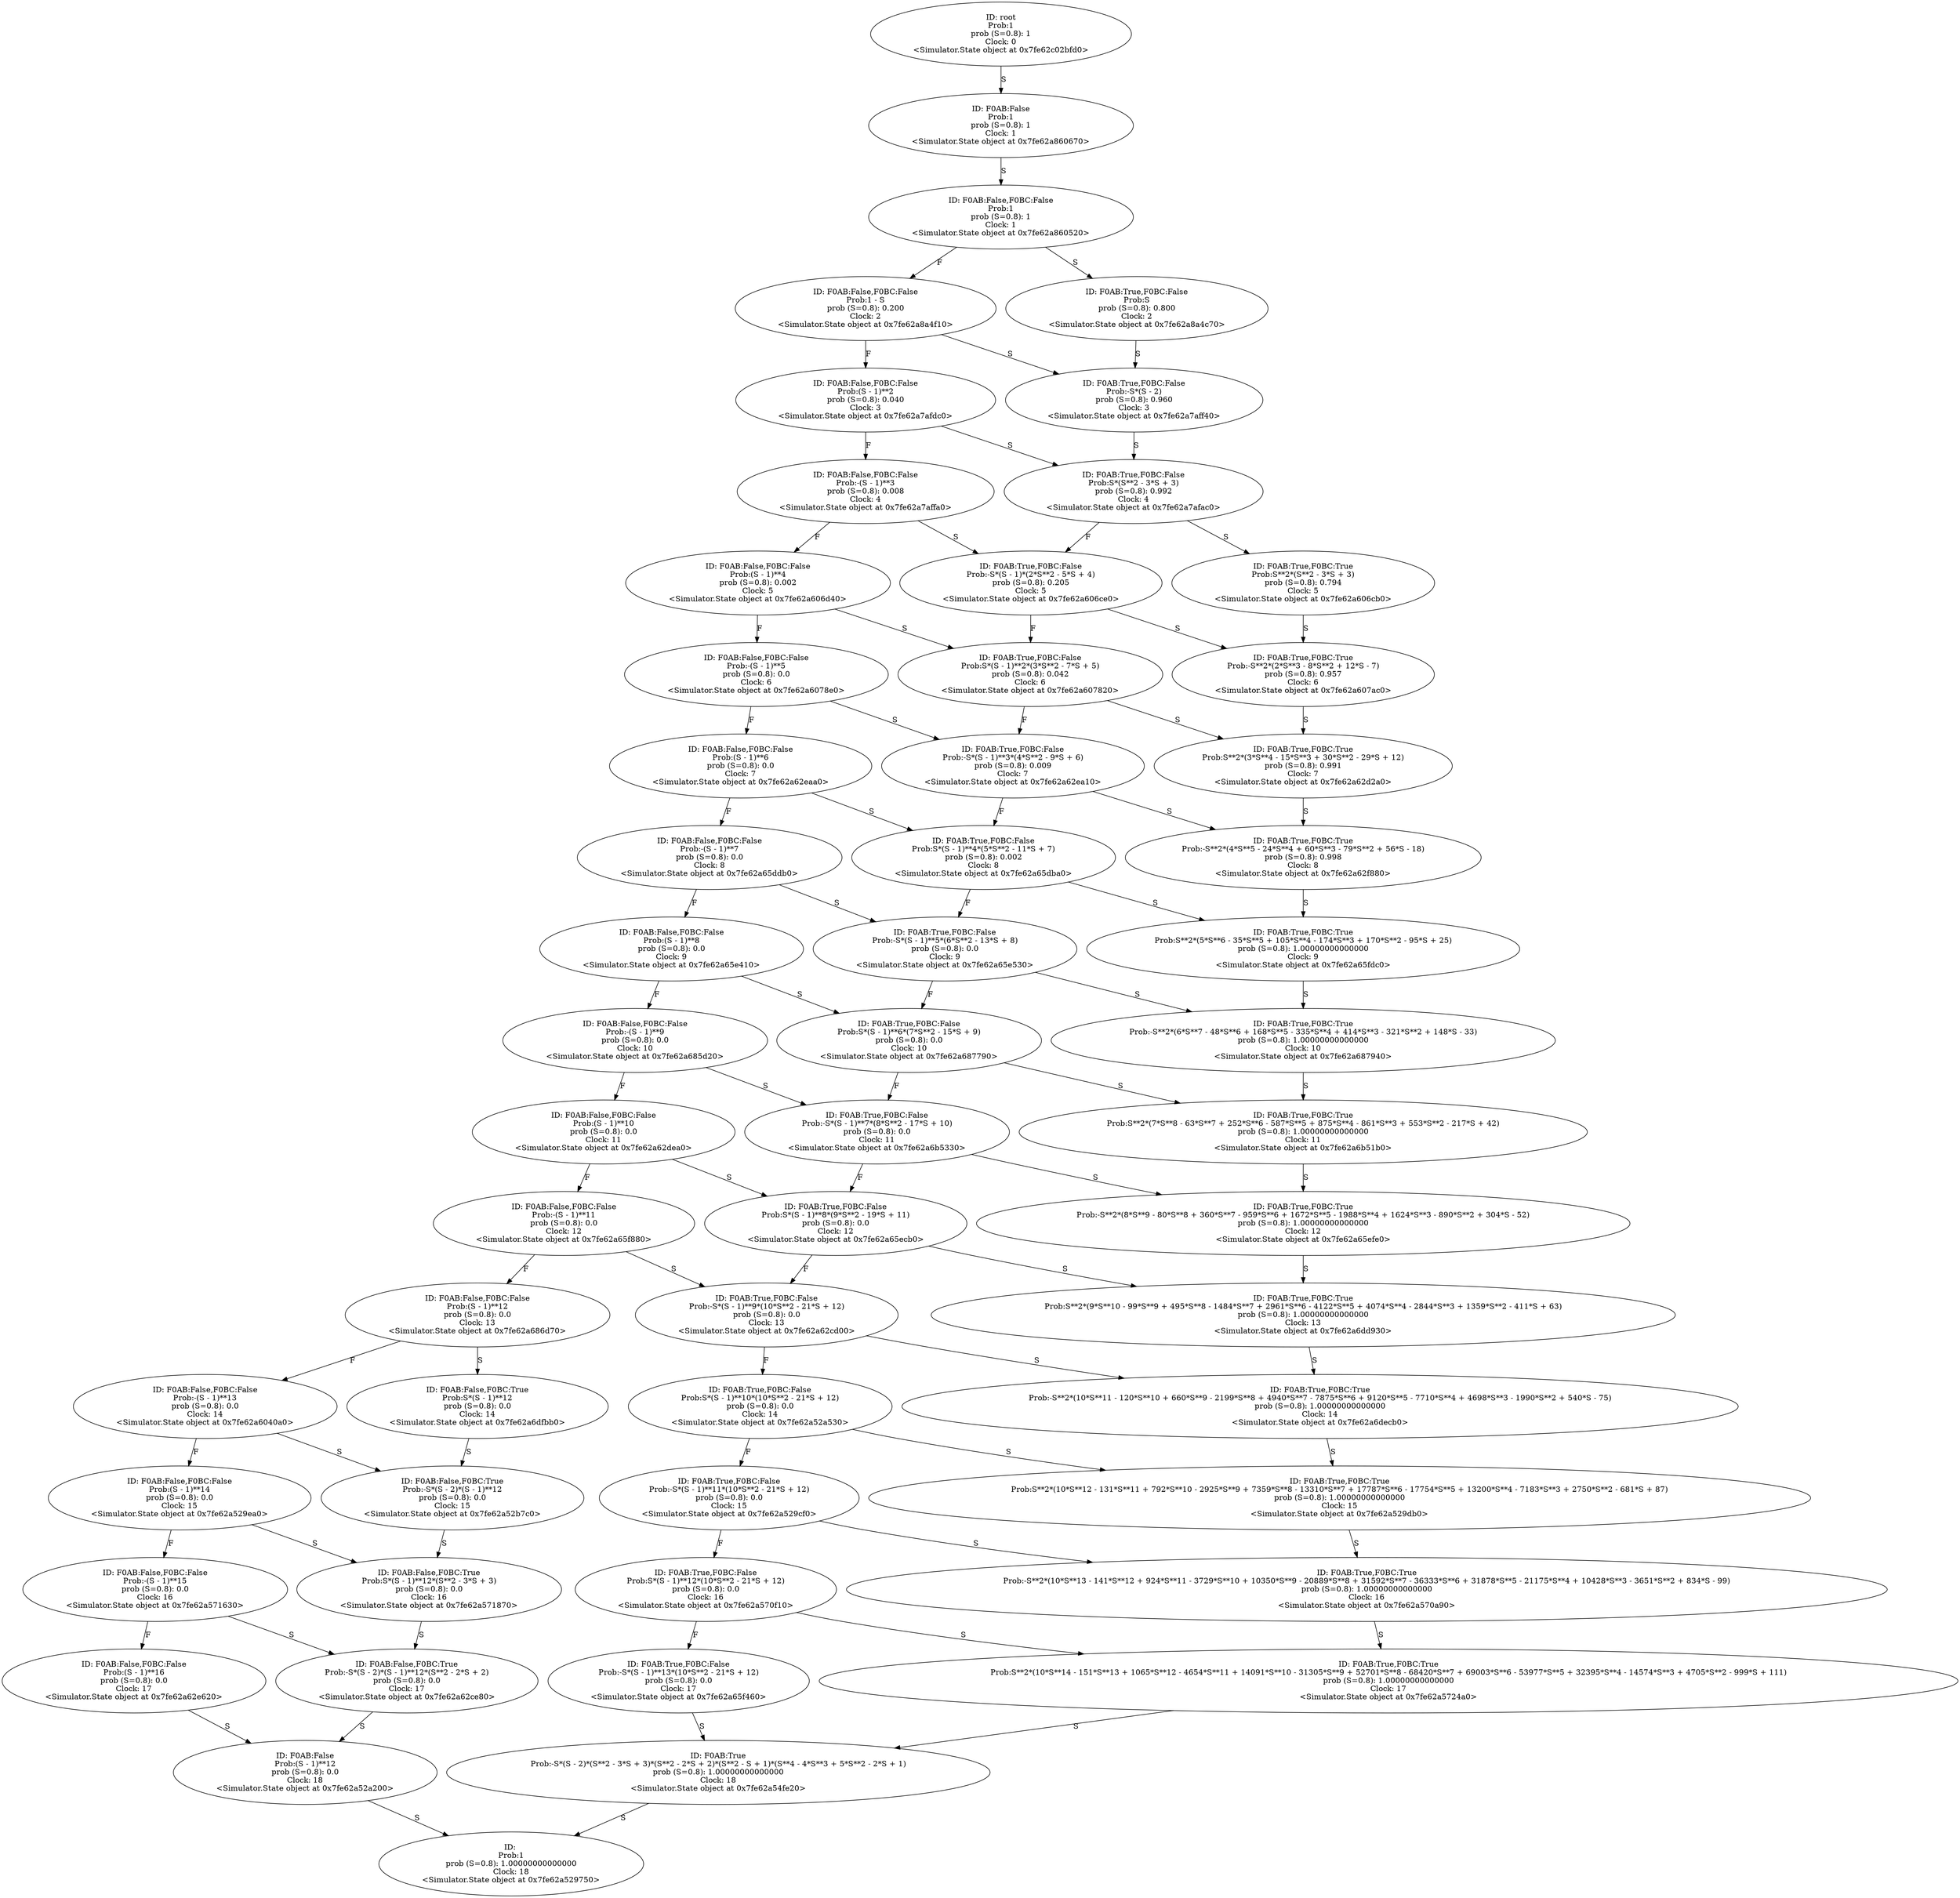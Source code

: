 digraph "./Output/PenTest.wrp" {
	<Simulator.State object at 0x7fe62c02bfd0> [label="ID: root
Prob:1
prob (S=0.8): 1
Clock: 0
<Simulator.State object at 0x7fe62c02bfd0>"]
	<Simulator.State object at 0x7fe62c02bfd0> -> <Simulator.State object at 0x7fe62a860670> [label=S]
	<Simulator.State object at 0x7fe62a860670> [label="ID: F0AB:False
Prob:1
prob (S=0.8): 1
Clock: 1
<Simulator.State object at 0x7fe62a860670>"]
	<Simulator.State object at 0x7fe62a860670> -> <Simulator.State object at 0x7fe62a860520> [label=S]
	<Simulator.State object at 0x7fe62a860520> [label="ID: F0AB:False,F0BC:False
Prob:1
prob (S=0.8): 1
Clock: 1
<Simulator.State object at 0x7fe62a860520>"]
	<Simulator.State object at 0x7fe62a860520> -> <Simulator.State object at 0x7fe62a8a4f10> [label=F]
	<Simulator.State object at 0x7fe62a860520> -> <Simulator.State object at 0x7fe62a8a4c70> [label=S]
	<Simulator.State object at 0x7fe62a8a4f10> [label="ID: F0AB:False,F0BC:False
Prob:1 - S
prob (S=0.8): 0.200
Clock: 2
<Simulator.State object at 0x7fe62a8a4f10>"]
	<Simulator.State object at 0x7fe62a8a4f10> -> <Simulator.State object at 0x7fe62a7afdc0> [label=F]
	<Simulator.State object at 0x7fe62a8a4f10> -> <Simulator.State object at 0x7fe62a7aff40> [label=S]
	<Simulator.State object at 0x7fe62a8a4c70> [label="ID: F0AB:True,F0BC:False
Prob:S
prob (S=0.8): 0.800
Clock: 2
<Simulator.State object at 0x7fe62a8a4c70>"]
	<Simulator.State object at 0x7fe62a8a4c70> -> <Simulator.State object at 0x7fe62a7aff40> [label=S]
	<Simulator.State object at 0x7fe62a7afdc0> [label="ID: F0AB:False,F0BC:False
Prob:(S - 1)**2
prob (S=0.8): 0.040
Clock: 3
<Simulator.State object at 0x7fe62a7afdc0>"]
	<Simulator.State object at 0x7fe62a7afdc0> -> <Simulator.State object at 0x7fe62a7affa0> [label=F]
	<Simulator.State object at 0x7fe62a7afdc0> -> <Simulator.State object at 0x7fe62a7afac0> [label=S]
	<Simulator.State object at 0x7fe62a7aff40> [label="ID: F0AB:True,F0BC:False
Prob:-S*(S - 2)
prob (S=0.8): 0.960
Clock: 3
<Simulator.State object at 0x7fe62a7aff40>"]
	<Simulator.State object at 0x7fe62a7aff40> -> <Simulator.State object at 0x7fe62a7afac0> [label=S]
	<Simulator.State object at 0x7fe62a7affa0> [label="ID: F0AB:False,F0BC:False
Prob:-(S - 1)**3
prob (S=0.8): 0.008
Clock: 4
<Simulator.State object at 0x7fe62a7affa0>"]
	<Simulator.State object at 0x7fe62a7affa0> -> <Simulator.State object at 0x7fe62a606d40> [label=F]
	<Simulator.State object at 0x7fe62a7affa0> -> <Simulator.State object at 0x7fe62a606ce0> [label=S]
	<Simulator.State object at 0x7fe62a7afac0> [label="ID: F0AB:True,F0BC:False
Prob:S*(S**2 - 3*S + 3)
prob (S=0.8): 0.992
Clock: 4
<Simulator.State object at 0x7fe62a7afac0>"]
	<Simulator.State object at 0x7fe62a7afac0> -> <Simulator.State object at 0x7fe62a606ce0> [label=F]
	<Simulator.State object at 0x7fe62a7afac0> -> <Simulator.State object at 0x7fe62a606cb0> [label=S]
	<Simulator.State object at 0x7fe62a606d40> [label="ID: F0AB:False,F0BC:False
Prob:(S - 1)**4
prob (S=0.8): 0.002
Clock: 5
<Simulator.State object at 0x7fe62a606d40>"]
	<Simulator.State object at 0x7fe62a606d40> -> <Simulator.State object at 0x7fe62a6078e0> [label=F]
	<Simulator.State object at 0x7fe62a606d40> -> <Simulator.State object at 0x7fe62a607820> [label=S]
	<Simulator.State object at 0x7fe62a606ce0> [label="ID: F0AB:True,F0BC:False
Prob:-S*(S - 1)*(2*S**2 - 5*S + 4)
prob (S=0.8): 0.205
Clock: 5
<Simulator.State object at 0x7fe62a606ce0>"]
	<Simulator.State object at 0x7fe62a606ce0> -> <Simulator.State object at 0x7fe62a607820> [label=F]
	<Simulator.State object at 0x7fe62a606ce0> -> <Simulator.State object at 0x7fe62a607ac0> [label=S]
	<Simulator.State object at 0x7fe62a606cb0> [label="ID: F0AB:True,F0BC:True
Prob:S**2*(S**2 - 3*S + 3)
prob (S=0.8): 0.794
Clock: 5
<Simulator.State object at 0x7fe62a606cb0>"]
	<Simulator.State object at 0x7fe62a606cb0> -> <Simulator.State object at 0x7fe62a607ac0> [label=S]
	<Simulator.State object at 0x7fe62a6078e0> [label="ID: F0AB:False,F0BC:False
Prob:-(S - 1)**5
prob (S=0.8): 0.0
Clock: 6
<Simulator.State object at 0x7fe62a6078e0>"]
	<Simulator.State object at 0x7fe62a6078e0> -> <Simulator.State object at 0x7fe62a62eaa0> [label=F]
	<Simulator.State object at 0x7fe62a6078e0> -> <Simulator.State object at 0x7fe62a62ea10> [label=S]
	<Simulator.State object at 0x7fe62a607820> [label="ID: F0AB:True,F0BC:False
Prob:S*(S - 1)**2*(3*S**2 - 7*S + 5)
prob (S=0.8): 0.042
Clock: 6
<Simulator.State object at 0x7fe62a607820>"]
	<Simulator.State object at 0x7fe62a607820> -> <Simulator.State object at 0x7fe62a62ea10> [label=F]
	<Simulator.State object at 0x7fe62a607820> -> <Simulator.State object at 0x7fe62a62d2a0> [label=S]
	<Simulator.State object at 0x7fe62a607ac0> [label="ID: F0AB:True,F0BC:True
Prob:-S**2*(2*S**3 - 8*S**2 + 12*S - 7)
prob (S=0.8): 0.957
Clock: 6
<Simulator.State object at 0x7fe62a607ac0>"]
	<Simulator.State object at 0x7fe62a607ac0> -> <Simulator.State object at 0x7fe62a62d2a0> [label=S]
	<Simulator.State object at 0x7fe62a62eaa0> [label="ID: F0AB:False,F0BC:False
Prob:(S - 1)**6
prob (S=0.8): 0.0
Clock: 7
<Simulator.State object at 0x7fe62a62eaa0>"]
	<Simulator.State object at 0x7fe62a62eaa0> -> <Simulator.State object at 0x7fe62a65ddb0> [label=F]
	<Simulator.State object at 0x7fe62a62eaa0> -> <Simulator.State object at 0x7fe62a65dba0> [label=S]
	<Simulator.State object at 0x7fe62a62ea10> [label="ID: F0AB:True,F0BC:False
Prob:-S*(S - 1)**3*(4*S**2 - 9*S + 6)
prob (S=0.8): 0.009
Clock: 7
<Simulator.State object at 0x7fe62a62ea10>"]
	<Simulator.State object at 0x7fe62a62ea10> -> <Simulator.State object at 0x7fe62a65dba0> [label=F]
	<Simulator.State object at 0x7fe62a62ea10> -> <Simulator.State object at 0x7fe62a62f880> [label=S]
	<Simulator.State object at 0x7fe62a62d2a0> [label="ID: F0AB:True,F0BC:True
Prob:S**2*(3*S**4 - 15*S**3 + 30*S**2 - 29*S + 12)
prob (S=0.8): 0.991
Clock: 7
<Simulator.State object at 0x7fe62a62d2a0>"]
	<Simulator.State object at 0x7fe62a62d2a0> -> <Simulator.State object at 0x7fe62a62f880> [label=S]
	<Simulator.State object at 0x7fe62a65ddb0> [label="ID: F0AB:False,F0BC:False
Prob:-(S - 1)**7
prob (S=0.8): 0.0
Clock: 8
<Simulator.State object at 0x7fe62a65ddb0>"]
	<Simulator.State object at 0x7fe62a65ddb0> -> <Simulator.State object at 0x7fe62a65e410> [label=F]
	<Simulator.State object at 0x7fe62a65ddb0> -> <Simulator.State object at 0x7fe62a65e530> [label=S]
	<Simulator.State object at 0x7fe62a65dba0> [label="ID: F0AB:True,F0BC:False
Prob:S*(S - 1)**4*(5*S**2 - 11*S + 7)
prob (S=0.8): 0.002
Clock: 8
<Simulator.State object at 0x7fe62a65dba0>"]
	<Simulator.State object at 0x7fe62a65dba0> -> <Simulator.State object at 0x7fe62a65e530> [label=F]
	<Simulator.State object at 0x7fe62a65dba0> -> <Simulator.State object at 0x7fe62a65fdc0> [label=S]
	<Simulator.State object at 0x7fe62a62f880> [label="ID: F0AB:True,F0BC:True
Prob:-S**2*(4*S**5 - 24*S**4 + 60*S**3 - 79*S**2 + 56*S - 18)
prob (S=0.8): 0.998
Clock: 8
<Simulator.State object at 0x7fe62a62f880>"]
	<Simulator.State object at 0x7fe62a62f880> -> <Simulator.State object at 0x7fe62a65fdc0> [label=S]
	<Simulator.State object at 0x7fe62a65e410> [label="ID: F0AB:False,F0BC:False
Prob:(S - 1)**8
prob (S=0.8): 0.0
Clock: 9
<Simulator.State object at 0x7fe62a65e410>"]
	<Simulator.State object at 0x7fe62a65e410> -> <Simulator.State object at 0x7fe62a685d20> [label=F]
	<Simulator.State object at 0x7fe62a65e410> -> <Simulator.State object at 0x7fe62a687790> [label=S]
	<Simulator.State object at 0x7fe62a65e530> [label="ID: F0AB:True,F0BC:False
Prob:-S*(S - 1)**5*(6*S**2 - 13*S + 8)
prob (S=0.8): 0.0
Clock: 9
<Simulator.State object at 0x7fe62a65e530>"]
	<Simulator.State object at 0x7fe62a65e530> -> <Simulator.State object at 0x7fe62a687790> [label=F]
	<Simulator.State object at 0x7fe62a65e530> -> <Simulator.State object at 0x7fe62a687940> [label=S]
	<Simulator.State object at 0x7fe62a65fdc0> [label="ID: F0AB:True,F0BC:True
Prob:S**2*(5*S**6 - 35*S**5 + 105*S**4 - 174*S**3 + 170*S**2 - 95*S + 25)
prob (S=0.8): 1.00000000000000
Clock: 9
<Simulator.State object at 0x7fe62a65fdc0>"]
	<Simulator.State object at 0x7fe62a65fdc0> -> <Simulator.State object at 0x7fe62a687940> [label=S]
	<Simulator.State object at 0x7fe62a685d20> [label="ID: F0AB:False,F0BC:False
Prob:-(S - 1)**9
prob (S=0.8): 0.0
Clock: 10
<Simulator.State object at 0x7fe62a685d20>"]
	<Simulator.State object at 0x7fe62a685d20> -> <Simulator.State object at 0x7fe62a62dea0> [label=F]
	<Simulator.State object at 0x7fe62a685d20> -> <Simulator.State object at 0x7fe62a6b5330> [label=S]
	<Simulator.State object at 0x7fe62a687790> [label="ID: F0AB:True,F0BC:False
Prob:S*(S - 1)**6*(7*S**2 - 15*S + 9)
prob (S=0.8): 0.0
Clock: 10
<Simulator.State object at 0x7fe62a687790>"]
	<Simulator.State object at 0x7fe62a687790> -> <Simulator.State object at 0x7fe62a6b5330> [label=F]
	<Simulator.State object at 0x7fe62a687790> -> <Simulator.State object at 0x7fe62a6b51b0> [label=S]
	<Simulator.State object at 0x7fe62a687940> [label="ID: F0AB:True,F0BC:True
Prob:-S**2*(6*S**7 - 48*S**6 + 168*S**5 - 335*S**4 + 414*S**3 - 321*S**2 + 148*S - 33)
prob (S=0.8): 1.00000000000000
Clock: 10
<Simulator.State object at 0x7fe62a687940>"]
	<Simulator.State object at 0x7fe62a687940> -> <Simulator.State object at 0x7fe62a6b51b0> [label=S]
	<Simulator.State object at 0x7fe62a62dea0> [label="ID: F0AB:False,F0BC:False
Prob:(S - 1)**10
prob (S=0.8): 0.0
Clock: 11
<Simulator.State object at 0x7fe62a62dea0>"]
	<Simulator.State object at 0x7fe62a62dea0> -> <Simulator.State object at 0x7fe62a65f880> [label=F]
	<Simulator.State object at 0x7fe62a62dea0> -> <Simulator.State object at 0x7fe62a65ecb0> [label=S]
	<Simulator.State object at 0x7fe62a6b5330> [label="ID: F0AB:True,F0BC:False
Prob:-S*(S - 1)**7*(8*S**2 - 17*S + 10)
prob (S=0.8): 0.0
Clock: 11
<Simulator.State object at 0x7fe62a6b5330>"]
	<Simulator.State object at 0x7fe62a6b5330> -> <Simulator.State object at 0x7fe62a65ecb0> [label=F]
	<Simulator.State object at 0x7fe62a6b5330> -> <Simulator.State object at 0x7fe62a65efe0> [label=S]
	<Simulator.State object at 0x7fe62a6b51b0> [label="ID: F0AB:True,F0BC:True
Prob:S**2*(7*S**8 - 63*S**7 + 252*S**6 - 587*S**5 + 875*S**4 - 861*S**3 + 553*S**2 - 217*S + 42)
prob (S=0.8): 1.00000000000000
Clock: 11
<Simulator.State object at 0x7fe62a6b51b0>"]
	<Simulator.State object at 0x7fe62a6b51b0> -> <Simulator.State object at 0x7fe62a65efe0> [label=S]
	<Simulator.State object at 0x7fe62a65f880> [label="ID: F0AB:False,F0BC:False
Prob:-(S - 1)**11
prob (S=0.8): 0.0
Clock: 12
<Simulator.State object at 0x7fe62a65f880>"]
	<Simulator.State object at 0x7fe62a65f880> -> <Simulator.State object at 0x7fe62a686d70> [label=F]
	<Simulator.State object at 0x7fe62a65f880> -> <Simulator.State object at 0x7fe62a62cd00> [label=S]
	<Simulator.State object at 0x7fe62a65ecb0> [label="ID: F0AB:True,F0BC:False
Prob:S*(S - 1)**8*(9*S**2 - 19*S + 11)
prob (S=0.8): 0.0
Clock: 12
<Simulator.State object at 0x7fe62a65ecb0>"]
	<Simulator.State object at 0x7fe62a65ecb0> -> <Simulator.State object at 0x7fe62a62cd00> [label=F]
	<Simulator.State object at 0x7fe62a65ecb0> -> <Simulator.State object at 0x7fe62a6dd930> [label=S]
	<Simulator.State object at 0x7fe62a65efe0> [label="ID: F0AB:True,F0BC:True
Prob:-S**2*(8*S**9 - 80*S**8 + 360*S**7 - 959*S**6 + 1672*S**5 - 1988*S**4 + 1624*S**3 - 890*S**2 + 304*S - 52)
prob (S=0.8): 1.00000000000000
Clock: 12
<Simulator.State object at 0x7fe62a65efe0>"]
	<Simulator.State object at 0x7fe62a65efe0> -> <Simulator.State object at 0x7fe62a6dd930> [label=S]
	<Simulator.State object at 0x7fe62a686d70> [label="ID: F0AB:False,F0BC:False
Prob:(S - 1)**12
prob (S=0.8): 0.0
Clock: 13
<Simulator.State object at 0x7fe62a686d70>"]
	<Simulator.State object at 0x7fe62a686d70> -> <Simulator.State object at 0x7fe62a6040a0> [label=F]
	<Simulator.State object at 0x7fe62a686d70> -> <Simulator.State object at 0x7fe62a6dfbb0> [label=S]
	<Simulator.State object at 0x7fe62a62cd00> [label="ID: F0AB:True,F0BC:False
Prob:-S*(S - 1)**9*(10*S**2 - 21*S + 12)
prob (S=0.8): 0.0
Clock: 13
<Simulator.State object at 0x7fe62a62cd00>"]
	<Simulator.State object at 0x7fe62a62cd00> -> <Simulator.State object at 0x7fe62a52a530> [label=F]
	<Simulator.State object at 0x7fe62a62cd00> -> <Simulator.State object at 0x7fe62a6decb0> [label=S]
	<Simulator.State object at 0x7fe62a6dd930> [label="ID: F0AB:True,F0BC:True
Prob:S**2*(9*S**10 - 99*S**9 + 495*S**8 - 1484*S**7 + 2961*S**6 - 4122*S**5 + 4074*S**4 - 2844*S**3 + 1359*S**2 - 411*S + 63)
prob (S=0.8): 1.00000000000000
Clock: 13
<Simulator.State object at 0x7fe62a6dd930>"]
	<Simulator.State object at 0x7fe62a6dd930> -> <Simulator.State object at 0x7fe62a6decb0> [label=S]
	<Simulator.State object at 0x7fe62a6040a0> [label="ID: F0AB:False,F0BC:False
Prob:-(S - 1)**13
prob (S=0.8): 0.0
Clock: 14
<Simulator.State object at 0x7fe62a6040a0>"]
	<Simulator.State object at 0x7fe62a6040a0> -> <Simulator.State object at 0x7fe62a529ea0> [label=F]
	<Simulator.State object at 0x7fe62a6040a0> -> <Simulator.State object at 0x7fe62a52b7c0> [label=S]
	<Simulator.State object at 0x7fe62a6dfbb0> [label="ID: F0AB:False,F0BC:True
Prob:S*(S - 1)**12
prob (S=0.8): 0.0
Clock: 14
<Simulator.State object at 0x7fe62a6dfbb0>"]
	<Simulator.State object at 0x7fe62a6dfbb0> -> <Simulator.State object at 0x7fe62a52b7c0> [label=S]
	<Simulator.State object at 0x7fe62a52a530> [label="ID: F0AB:True,F0BC:False
Prob:S*(S - 1)**10*(10*S**2 - 21*S + 12)
prob (S=0.8): 0.0
Clock: 14
<Simulator.State object at 0x7fe62a52a530>"]
	<Simulator.State object at 0x7fe62a52a530> -> <Simulator.State object at 0x7fe62a529cf0> [label=F]
	<Simulator.State object at 0x7fe62a52a530> -> <Simulator.State object at 0x7fe62a529db0> [label=S]
	<Simulator.State object at 0x7fe62a6decb0> [label="ID: F0AB:True,F0BC:True
Prob:-S**2*(10*S**11 - 120*S**10 + 660*S**9 - 2199*S**8 + 4940*S**7 - 7875*S**6 + 9120*S**5 - 7710*S**4 + 4698*S**3 - 1990*S**2 + 540*S - 75)
prob (S=0.8): 1.00000000000000
Clock: 14
<Simulator.State object at 0x7fe62a6decb0>"]
	<Simulator.State object at 0x7fe62a6decb0> -> <Simulator.State object at 0x7fe62a529db0> [label=S]
	<Simulator.State object at 0x7fe62a529ea0> [label="ID: F0AB:False,F0BC:False
Prob:(S - 1)**14
prob (S=0.8): 0.0
Clock: 15
<Simulator.State object at 0x7fe62a529ea0>"]
	<Simulator.State object at 0x7fe62a529ea0> -> <Simulator.State object at 0x7fe62a571630> [label=F]
	<Simulator.State object at 0x7fe62a529ea0> -> <Simulator.State object at 0x7fe62a571870> [label=S]
	<Simulator.State object at 0x7fe62a52b7c0> [label="ID: F0AB:False,F0BC:True
Prob:-S*(S - 2)*(S - 1)**12
prob (S=0.8): 0.0
Clock: 15
<Simulator.State object at 0x7fe62a52b7c0>"]
	<Simulator.State object at 0x7fe62a52b7c0> -> <Simulator.State object at 0x7fe62a571870> [label=S]
	<Simulator.State object at 0x7fe62a529cf0> [label="ID: F0AB:True,F0BC:False
Prob:-S*(S - 1)**11*(10*S**2 - 21*S + 12)
prob (S=0.8): 0.0
Clock: 15
<Simulator.State object at 0x7fe62a529cf0>"]
	<Simulator.State object at 0x7fe62a529cf0> -> <Simulator.State object at 0x7fe62a570f10> [label=F]
	<Simulator.State object at 0x7fe62a529cf0> -> <Simulator.State object at 0x7fe62a570a90> [label=S]
	<Simulator.State object at 0x7fe62a529db0> [label="ID: F0AB:True,F0BC:True
Prob:S**2*(10*S**12 - 131*S**11 + 792*S**10 - 2925*S**9 + 7359*S**8 - 13310*S**7 + 17787*S**6 - 17754*S**5 + 13200*S**4 - 7183*S**3 + 2750*S**2 - 681*S + 87)
prob (S=0.8): 1.00000000000000
Clock: 15
<Simulator.State object at 0x7fe62a529db0>"]
	<Simulator.State object at 0x7fe62a529db0> -> <Simulator.State object at 0x7fe62a570a90> [label=S]
	<Simulator.State object at 0x7fe62a571630> [label="ID: F0AB:False,F0BC:False
Prob:-(S - 1)**15
prob (S=0.8): 0.0
Clock: 16
<Simulator.State object at 0x7fe62a571630>"]
	<Simulator.State object at 0x7fe62a571630> -> <Simulator.State object at 0x7fe62a62e620> [label=F]
	<Simulator.State object at 0x7fe62a571630> -> <Simulator.State object at 0x7fe62a62ce80> [label=S]
	<Simulator.State object at 0x7fe62a571870> [label="ID: F0AB:False,F0BC:True
Prob:S*(S - 1)**12*(S**2 - 3*S + 3)
prob (S=0.8): 0.0
Clock: 16
<Simulator.State object at 0x7fe62a571870>"]
	<Simulator.State object at 0x7fe62a571870> -> <Simulator.State object at 0x7fe62a62ce80> [label=S]
	<Simulator.State object at 0x7fe62a570f10> [label="ID: F0AB:True,F0BC:False
Prob:S*(S - 1)**12*(10*S**2 - 21*S + 12)
prob (S=0.8): 0.0
Clock: 16
<Simulator.State object at 0x7fe62a570f10>"]
	<Simulator.State object at 0x7fe62a570f10> -> <Simulator.State object at 0x7fe62a65f460> [label=F]
	<Simulator.State object at 0x7fe62a570f10> -> <Simulator.State object at 0x7fe62a5724a0> [label=S]
	<Simulator.State object at 0x7fe62a570a90> [label="ID: F0AB:True,F0BC:True
Prob:-S**2*(10*S**13 - 141*S**12 + 924*S**11 - 3729*S**10 + 10350*S**9 - 20889*S**8 + 31592*S**7 - 36333*S**6 + 31878*S**5 - 21175*S**4 + 10428*S**3 - 3651*S**2 + 834*S - 99)
prob (S=0.8): 1.00000000000000
Clock: 16
<Simulator.State object at 0x7fe62a570a90>"]
	<Simulator.State object at 0x7fe62a570a90> -> <Simulator.State object at 0x7fe62a5724a0> [label=S]
	<Simulator.State object at 0x7fe62a62e620> [label="ID: F0AB:False,F0BC:False
Prob:(S - 1)**16
prob (S=0.8): 0.0
Clock: 17
<Simulator.State object at 0x7fe62a62e620>"]
	<Simulator.State object at 0x7fe62a62e620> -> <Simulator.State object at 0x7fe62a52a200> [label=S]
	<Simulator.State object at 0x7fe62a62ce80> [label="ID: F0AB:False,F0BC:True
Prob:-S*(S - 2)*(S - 1)**12*(S**2 - 2*S + 2)
prob (S=0.8): 0.0
Clock: 17
<Simulator.State object at 0x7fe62a62ce80>"]
	<Simulator.State object at 0x7fe62a62ce80> -> <Simulator.State object at 0x7fe62a52a200> [label=S]
	<Simulator.State object at 0x7fe62a65f460> [label="ID: F0AB:True,F0BC:False
Prob:-S*(S - 1)**13*(10*S**2 - 21*S + 12)
prob (S=0.8): 0.0
Clock: 17
<Simulator.State object at 0x7fe62a65f460>"]
	<Simulator.State object at 0x7fe62a65f460> -> <Simulator.State object at 0x7fe62a54fe20> [label=S]
	<Simulator.State object at 0x7fe62a5724a0> [label="ID: F0AB:True,F0BC:True
Prob:S**2*(10*S**14 - 151*S**13 + 1065*S**12 - 4654*S**11 + 14091*S**10 - 31305*S**9 + 52701*S**8 - 68420*S**7 + 69003*S**6 - 53977*S**5 + 32395*S**4 - 14574*S**3 + 4705*S**2 - 999*S + 111)
prob (S=0.8): 1.00000000000000
Clock: 17
<Simulator.State object at 0x7fe62a5724a0>"]
	<Simulator.State object at 0x7fe62a5724a0> -> <Simulator.State object at 0x7fe62a54fe20> [label=S]
	<Simulator.State object at 0x7fe62a52a200> [label="ID: F0AB:False
Prob:(S - 1)**12
prob (S=0.8): 0.0
Clock: 18
<Simulator.State object at 0x7fe62a52a200>"]
	<Simulator.State object at 0x7fe62a52a200> -> <Simulator.State object at 0x7fe62a529750> [label=S]
	<Simulator.State object at 0x7fe62a54fe20> [label="ID: F0AB:True
Prob:-S*(S - 2)*(S**2 - 3*S + 3)*(S**2 - 2*S + 2)*(S**2 - S + 1)*(S**4 - 4*S**3 + 5*S**2 - 2*S + 1)
prob (S=0.8): 1.00000000000000
Clock: 18
<Simulator.State object at 0x7fe62a54fe20>"]
	<Simulator.State object at 0x7fe62a54fe20> -> <Simulator.State object at 0x7fe62a529750> [label=S]
	<Simulator.State object at 0x7fe62a529750> [label="ID: 
Prob:1
prob (S=0.8): 1.00000000000000
Clock: 18
<Simulator.State object at 0x7fe62a529750>"]
}
